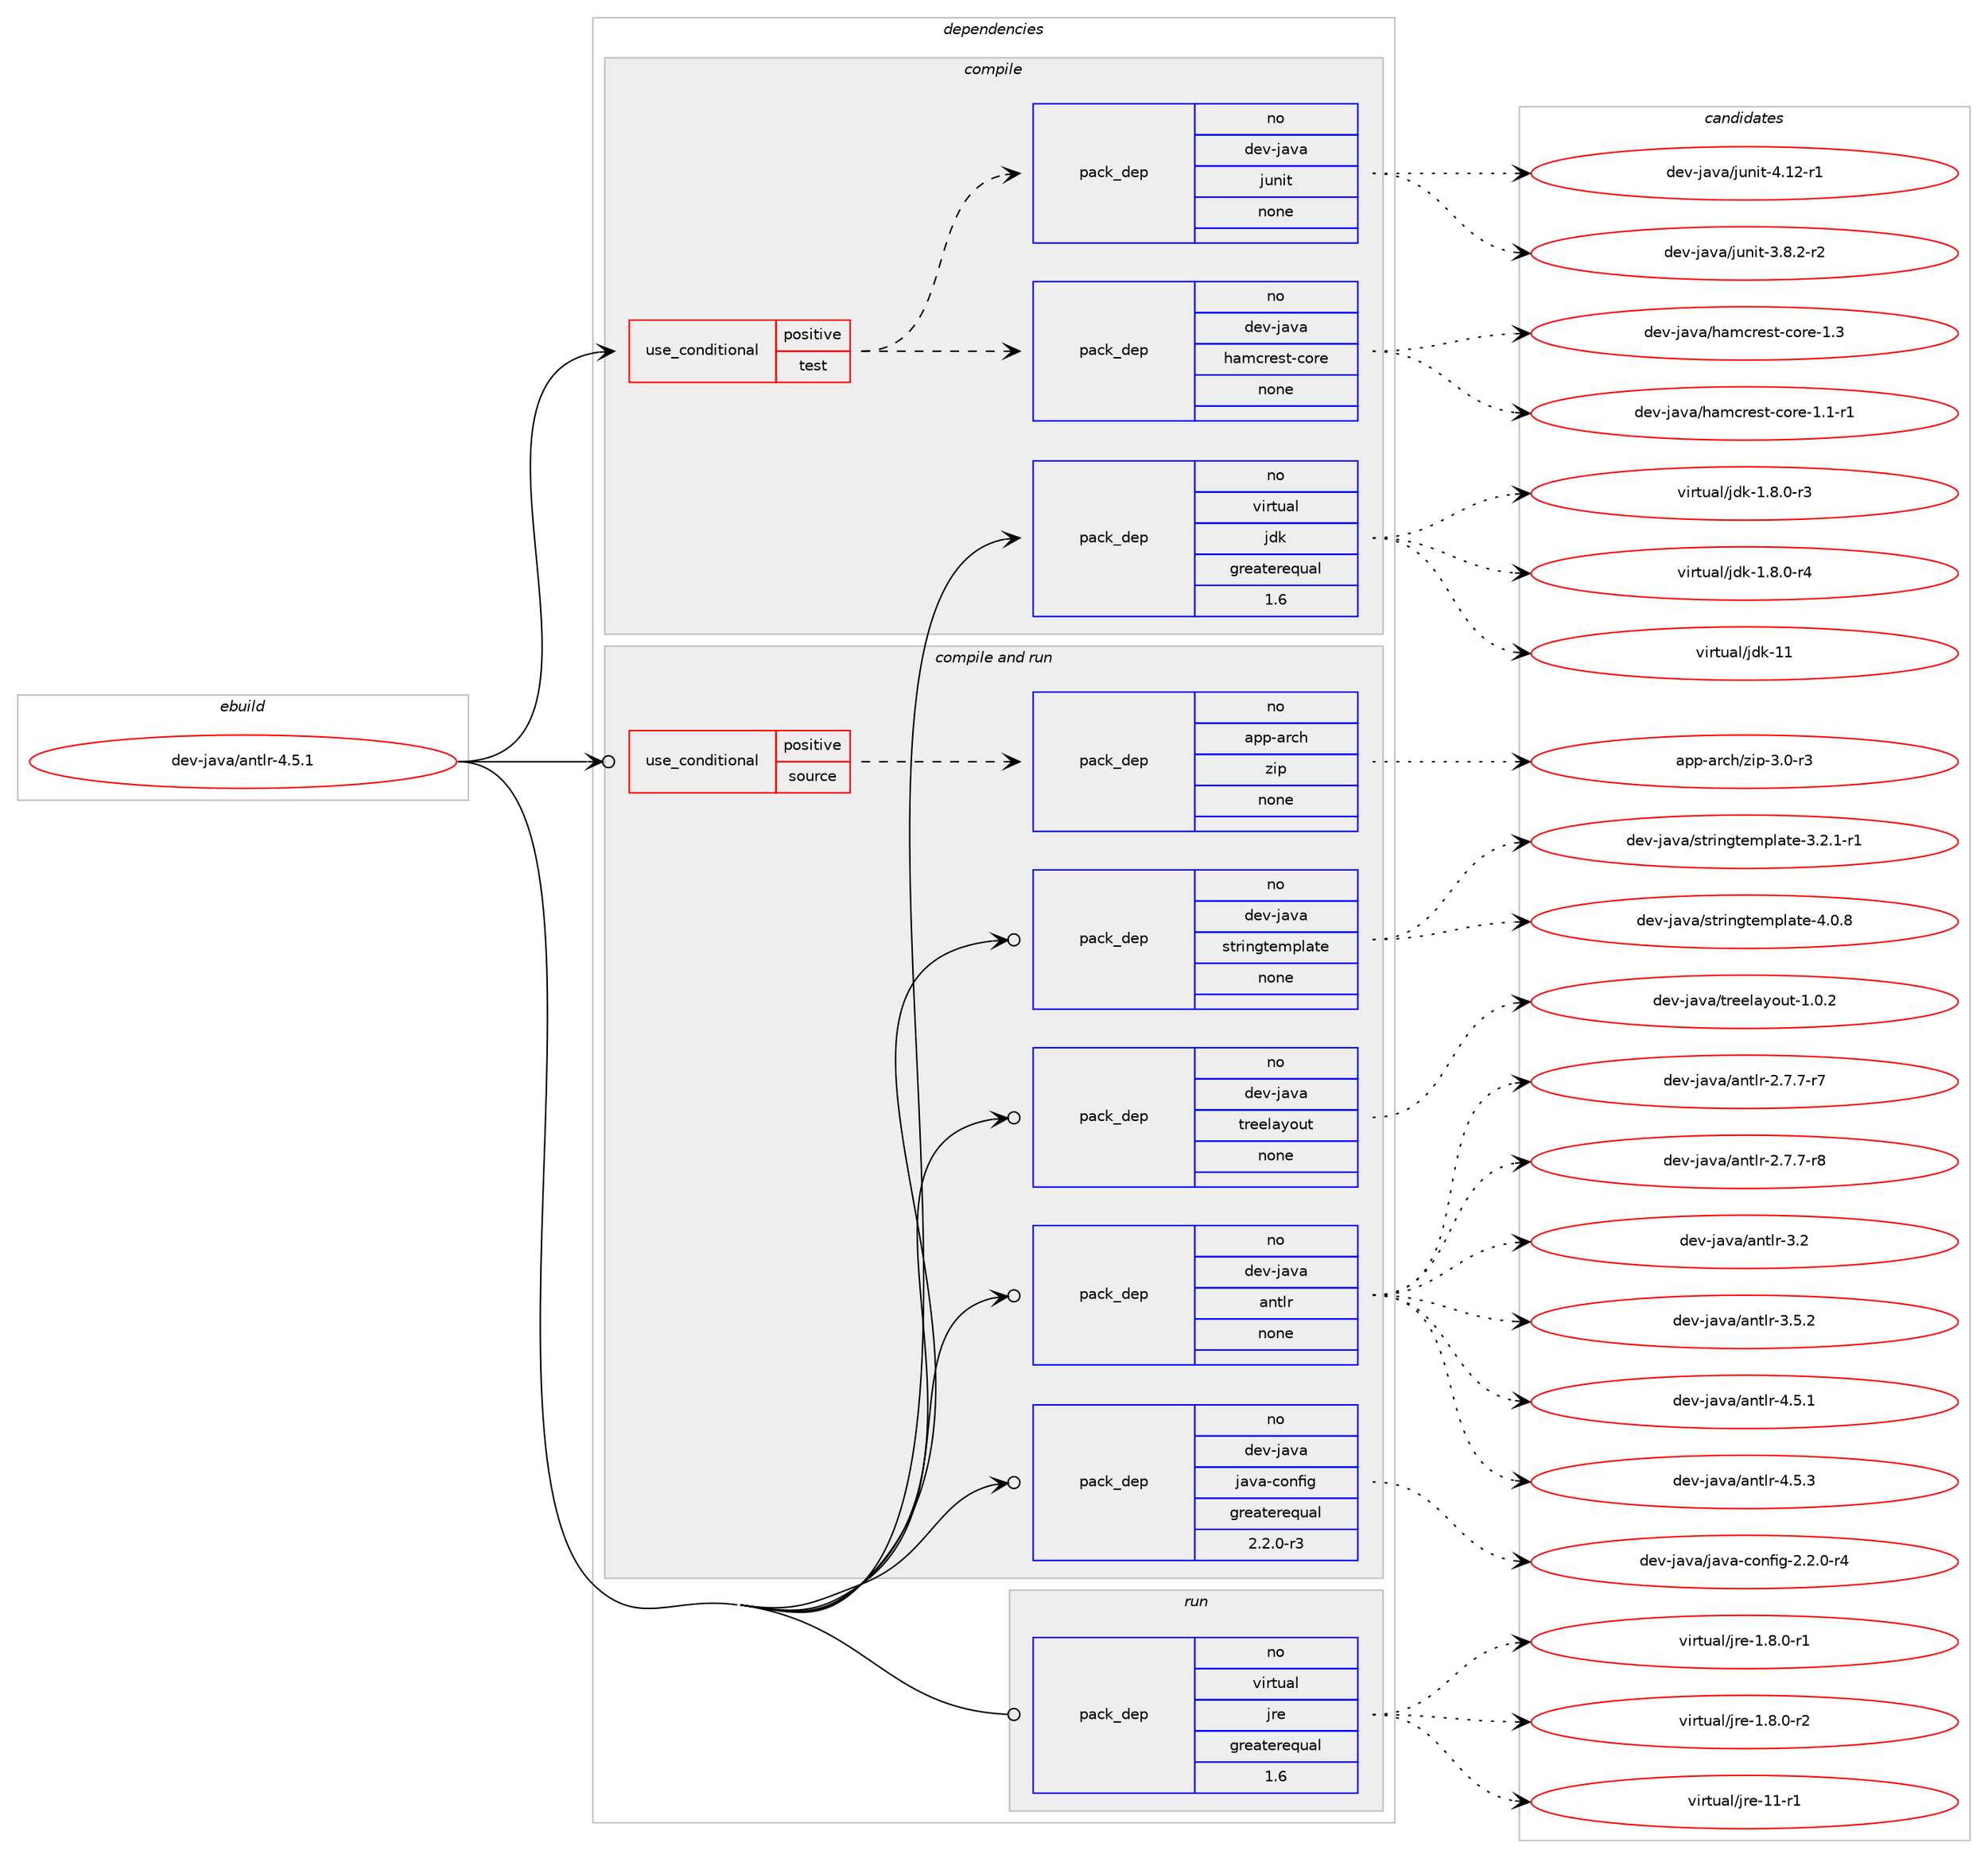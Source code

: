 digraph prolog {

# *************
# Graph options
# *************

newrank=true;
concentrate=true;
compound=true;
graph [rankdir=LR,fontname=Helvetica,fontsize=10,ranksep=1.5];#, ranksep=2.5, nodesep=0.2];
edge  [arrowhead=vee];
node  [fontname=Helvetica,fontsize=10];

# **********
# The ebuild
# **********

subgraph cluster_leftcol {
color=gray;
rank=same;
label=<<i>ebuild</i>>;
id [label="dev-java/antlr-4.5.1", color=red, width=4, href="../dev-java/antlr-4.5.1.svg"];
}

# ****************
# The dependencies
# ****************

subgraph cluster_midcol {
color=gray;
label=<<i>dependencies</i>>;
subgraph cluster_compile {
fillcolor="#eeeeee";
style=filled;
label=<<i>compile</i>>;
subgraph cond128564 {
dependency551081 [label=<<TABLE BORDER="0" CELLBORDER="1" CELLSPACING="0" CELLPADDING="4"><TR><TD ROWSPAN="3" CELLPADDING="10">use_conditional</TD></TR><TR><TD>positive</TD></TR><TR><TD>test</TD></TR></TABLE>>, shape=none, color=red];
subgraph pack411347 {
dependency551082 [label=<<TABLE BORDER="0" CELLBORDER="1" CELLSPACING="0" CELLPADDING="4" WIDTH="220"><TR><TD ROWSPAN="6" CELLPADDING="30">pack_dep</TD></TR><TR><TD WIDTH="110">no</TD></TR><TR><TD>dev-java</TD></TR><TR><TD>hamcrest-core</TD></TR><TR><TD>none</TD></TR><TR><TD></TD></TR></TABLE>>, shape=none, color=blue];
}
dependency551081:e -> dependency551082:w [weight=20,style="dashed",arrowhead="vee"];
subgraph pack411348 {
dependency551083 [label=<<TABLE BORDER="0" CELLBORDER="1" CELLSPACING="0" CELLPADDING="4" WIDTH="220"><TR><TD ROWSPAN="6" CELLPADDING="30">pack_dep</TD></TR><TR><TD WIDTH="110">no</TD></TR><TR><TD>dev-java</TD></TR><TR><TD>junit</TD></TR><TR><TD>none</TD></TR><TR><TD></TD></TR></TABLE>>, shape=none, color=blue];
}
dependency551081:e -> dependency551083:w [weight=20,style="dashed",arrowhead="vee"];
}
id:e -> dependency551081:w [weight=20,style="solid",arrowhead="vee"];
subgraph pack411349 {
dependency551084 [label=<<TABLE BORDER="0" CELLBORDER="1" CELLSPACING="0" CELLPADDING="4" WIDTH="220"><TR><TD ROWSPAN="6" CELLPADDING="30">pack_dep</TD></TR><TR><TD WIDTH="110">no</TD></TR><TR><TD>virtual</TD></TR><TR><TD>jdk</TD></TR><TR><TD>greaterequal</TD></TR><TR><TD>1.6</TD></TR></TABLE>>, shape=none, color=blue];
}
id:e -> dependency551084:w [weight=20,style="solid",arrowhead="vee"];
}
subgraph cluster_compileandrun {
fillcolor="#eeeeee";
style=filled;
label=<<i>compile and run</i>>;
subgraph cond128565 {
dependency551085 [label=<<TABLE BORDER="0" CELLBORDER="1" CELLSPACING="0" CELLPADDING="4"><TR><TD ROWSPAN="3" CELLPADDING="10">use_conditional</TD></TR><TR><TD>positive</TD></TR><TR><TD>source</TD></TR></TABLE>>, shape=none, color=red];
subgraph pack411350 {
dependency551086 [label=<<TABLE BORDER="0" CELLBORDER="1" CELLSPACING="0" CELLPADDING="4" WIDTH="220"><TR><TD ROWSPAN="6" CELLPADDING="30">pack_dep</TD></TR><TR><TD WIDTH="110">no</TD></TR><TR><TD>app-arch</TD></TR><TR><TD>zip</TD></TR><TR><TD>none</TD></TR><TR><TD></TD></TR></TABLE>>, shape=none, color=blue];
}
dependency551085:e -> dependency551086:w [weight=20,style="dashed",arrowhead="vee"];
}
id:e -> dependency551085:w [weight=20,style="solid",arrowhead="odotvee"];
subgraph pack411351 {
dependency551087 [label=<<TABLE BORDER="0" CELLBORDER="1" CELLSPACING="0" CELLPADDING="4" WIDTH="220"><TR><TD ROWSPAN="6" CELLPADDING="30">pack_dep</TD></TR><TR><TD WIDTH="110">no</TD></TR><TR><TD>dev-java</TD></TR><TR><TD>antlr</TD></TR><TR><TD>none</TD></TR><TR><TD></TD></TR></TABLE>>, shape=none, color=blue];
}
id:e -> dependency551087:w [weight=20,style="solid",arrowhead="odotvee"];
subgraph pack411352 {
dependency551088 [label=<<TABLE BORDER="0" CELLBORDER="1" CELLSPACING="0" CELLPADDING="4" WIDTH="220"><TR><TD ROWSPAN="6" CELLPADDING="30">pack_dep</TD></TR><TR><TD WIDTH="110">no</TD></TR><TR><TD>dev-java</TD></TR><TR><TD>java-config</TD></TR><TR><TD>greaterequal</TD></TR><TR><TD>2.2.0-r3</TD></TR></TABLE>>, shape=none, color=blue];
}
id:e -> dependency551088:w [weight=20,style="solid",arrowhead="odotvee"];
subgraph pack411353 {
dependency551089 [label=<<TABLE BORDER="0" CELLBORDER="1" CELLSPACING="0" CELLPADDING="4" WIDTH="220"><TR><TD ROWSPAN="6" CELLPADDING="30">pack_dep</TD></TR><TR><TD WIDTH="110">no</TD></TR><TR><TD>dev-java</TD></TR><TR><TD>stringtemplate</TD></TR><TR><TD>none</TD></TR><TR><TD></TD></TR></TABLE>>, shape=none, color=blue];
}
id:e -> dependency551089:w [weight=20,style="solid",arrowhead="odotvee"];
subgraph pack411354 {
dependency551090 [label=<<TABLE BORDER="0" CELLBORDER="1" CELLSPACING="0" CELLPADDING="4" WIDTH="220"><TR><TD ROWSPAN="6" CELLPADDING="30">pack_dep</TD></TR><TR><TD WIDTH="110">no</TD></TR><TR><TD>dev-java</TD></TR><TR><TD>treelayout</TD></TR><TR><TD>none</TD></TR><TR><TD></TD></TR></TABLE>>, shape=none, color=blue];
}
id:e -> dependency551090:w [weight=20,style="solid",arrowhead="odotvee"];
}
subgraph cluster_run {
fillcolor="#eeeeee";
style=filled;
label=<<i>run</i>>;
subgraph pack411355 {
dependency551091 [label=<<TABLE BORDER="0" CELLBORDER="1" CELLSPACING="0" CELLPADDING="4" WIDTH="220"><TR><TD ROWSPAN="6" CELLPADDING="30">pack_dep</TD></TR><TR><TD WIDTH="110">no</TD></TR><TR><TD>virtual</TD></TR><TR><TD>jre</TD></TR><TR><TD>greaterequal</TD></TR><TR><TD>1.6</TD></TR></TABLE>>, shape=none, color=blue];
}
id:e -> dependency551091:w [weight=20,style="solid",arrowhead="odot"];
}
}

# **************
# The candidates
# **************

subgraph cluster_choices {
rank=same;
color=gray;
label=<<i>candidates</i>>;

subgraph choice411347 {
color=black;
nodesep=1;
choice1001011184510697118974710497109991141011151164599111114101454946494511449 [label="dev-java/hamcrest-core-1.1-r1", color=red, width=4,href="../dev-java/hamcrest-core-1.1-r1.svg"];
choice100101118451069711897471049710999114101115116459911111410145494651 [label="dev-java/hamcrest-core-1.3", color=red, width=4,href="../dev-java/hamcrest-core-1.3.svg"];
dependency551082:e -> choice1001011184510697118974710497109991141011151164599111114101454946494511449:w [style=dotted,weight="100"];
dependency551082:e -> choice100101118451069711897471049710999114101115116459911111410145494651:w [style=dotted,weight="100"];
}
subgraph choice411348 {
color=black;
nodesep=1;
choice100101118451069711897471061171101051164551465646504511450 [label="dev-java/junit-3.8.2-r2", color=red, width=4,href="../dev-java/junit-3.8.2-r2.svg"];
choice1001011184510697118974710611711010511645524649504511449 [label="dev-java/junit-4.12-r1", color=red, width=4,href="../dev-java/junit-4.12-r1.svg"];
dependency551083:e -> choice100101118451069711897471061171101051164551465646504511450:w [style=dotted,weight="100"];
dependency551083:e -> choice1001011184510697118974710611711010511645524649504511449:w [style=dotted,weight="100"];
}
subgraph choice411349 {
color=black;
nodesep=1;
choice11810511411611797108471061001074549465646484511451 [label="virtual/jdk-1.8.0-r3", color=red, width=4,href="../virtual/jdk-1.8.0-r3.svg"];
choice11810511411611797108471061001074549465646484511452 [label="virtual/jdk-1.8.0-r4", color=red, width=4,href="../virtual/jdk-1.8.0-r4.svg"];
choice1181051141161179710847106100107454949 [label="virtual/jdk-11", color=red, width=4,href="../virtual/jdk-11.svg"];
dependency551084:e -> choice11810511411611797108471061001074549465646484511451:w [style=dotted,weight="100"];
dependency551084:e -> choice11810511411611797108471061001074549465646484511452:w [style=dotted,weight="100"];
dependency551084:e -> choice1181051141161179710847106100107454949:w [style=dotted,weight="100"];
}
subgraph choice411350 {
color=black;
nodesep=1;
choice9711211245971149910447122105112455146484511451 [label="app-arch/zip-3.0-r3", color=red, width=4,href="../app-arch/zip-3.0-r3.svg"];
dependency551086:e -> choice9711211245971149910447122105112455146484511451:w [style=dotted,weight="100"];
}
subgraph choice411351 {
color=black;
nodesep=1;
choice10010111845106971189747971101161081144550465546554511455 [label="dev-java/antlr-2.7.7-r7", color=red, width=4,href="../dev-java/antlr-2.7.7-r7.svg"];
choice10010111845106971189747971101161081144550465546554511456 [label="dev-java/antlr-2.7.7-r8", color=red, width=4,href="../dev-java/antlr-2.7.7-r8.svg"];
choice100101118451069711897479711011610811445514650 [label="dev-java/antlr-3.2", color=red, width=4,href="../dev-java/antlr-3.2.svg"];
choice1001011184510697118974797110116108114455146534650 [label="dev-java/antlr-3.5.2", color=red, width=4,href="../dev-java/antlr-3.5.2.svg"];
choice1001011184510697118974797110116108114455246534649 [label="dev-java/antlr-4.5.1", color=red, width=4,href="../dev-java/antlr-4.5.1.svg"];
choice1001011184510697118974797110116108114455246534651 [label="dev-java/antlr-4.5.3", color=red, width=4,href="../dev-java/antlr-4.5.3.svg"];
dependency551087:e -> choice10010111845106971189747971101161081144550465546554511455:w [style=dotted,weight="100"];
dependency551087:e -> choice10010111845106971189747971101161081144550465546554511456:w [style=dotted,weight="100"];
dependency551087:e -> choice100101118451069711897479711011610811445514650:w [style=dotted,weight="100"];
dependency551087:e -> choice1001011184510697118974797110116108114455146534650:w [style=dotted,weight="100"];
dependency551087:e -> choice1001011184510697118974797110116108114455246534649:w [style=dotted,weight="100"];
dependency551087:e -> choice1001011184510697118974797110116108114455246534651:w [style=dotted,weight="100"];
}
subgraph choice411352 {
color=black;
nodesep=1;
choice10010111845106971189747106971189745991111101021051034550465046484511452 [label="dev-java/java-config-2.2.0-r4", color=red, width=4,href="../dev-java/java-config-2.2.0-r4.svg"];
dependency551088:e -> choice10010111845106971189747106971189745991111101021051034550465046484511452:w [style=dotted,weight="100"];
}
subgraph choice411353 {
color=black;
nodesep=1;
choice10010111845106971189747115116114105110103116101109112108971161014551465046494511449 [label="dev-java/stringtemplate-3.2.1-r1", color=red, width=4,href="../dev-java/stringtemplate-3.2.1-r1.svg"];
choice1001011184510697118974711511611410511010311610110911210897116101455246484656 [label="dev-java/stringtemplate-4.0.8", color=red, width=4,href="../dev-java/stringtemplate-4.0.8.svg"];
dependency551089:e -> choice10010111845106971189747115116114105110103116101109112108971161014551465046494511449:w [style=dotted,weight="100"];
dependency551089:e -> choice1001011184510697118974711511611410511010311610110911210897116101455246484656:w [style=dotted,weight="100"];
}
subgraph choice411354 {
color=black;
nodesep=1;
choice1001011184510697118974711611410110110897121111117116454946484650 [label="dev-java/treelayout-1.0.2", color=red, width=4,href="../dev-java/treelayout-1.0.2.svg"];
dependency551090:e -> choice1001011184510697118974711611410110110897121111117116454946484650:w [style=dotted,weight="100"];
}
subgraph choice411355 {
color=black;
nodesep=1;
choice11810511411611797108471061141014549465646484511449 [label="virtual/jre-1.8.0-r1", color=red, width=4,href="../virtual/jre-1.8.0-r1.svg"];
choice11810511411611797108471061141014549465646484511450 [label="virtual/jre-1.8.0-r2", color=red, width=4,href="../virtual/jre-1.8.0-r2.svg"];
choice11810511411611797108471061141014549494511449 [label="virtual/jre-11-r1", color=red, width=4,href="../virtual/jre-11-r1.svg"];
dependency551091:e -> choice11810511411611797108471061141014549465646484511449:w [style=dotted,weight="100"];
dependency551091:e -> choice11810511411611797108471061141014549465646484511450:w [style=dotted,weight="100"];
dependency551091:e -> choice11810511411611797108471061141014549494511449:w [style=dotted,weight="100"];
}
}

}

